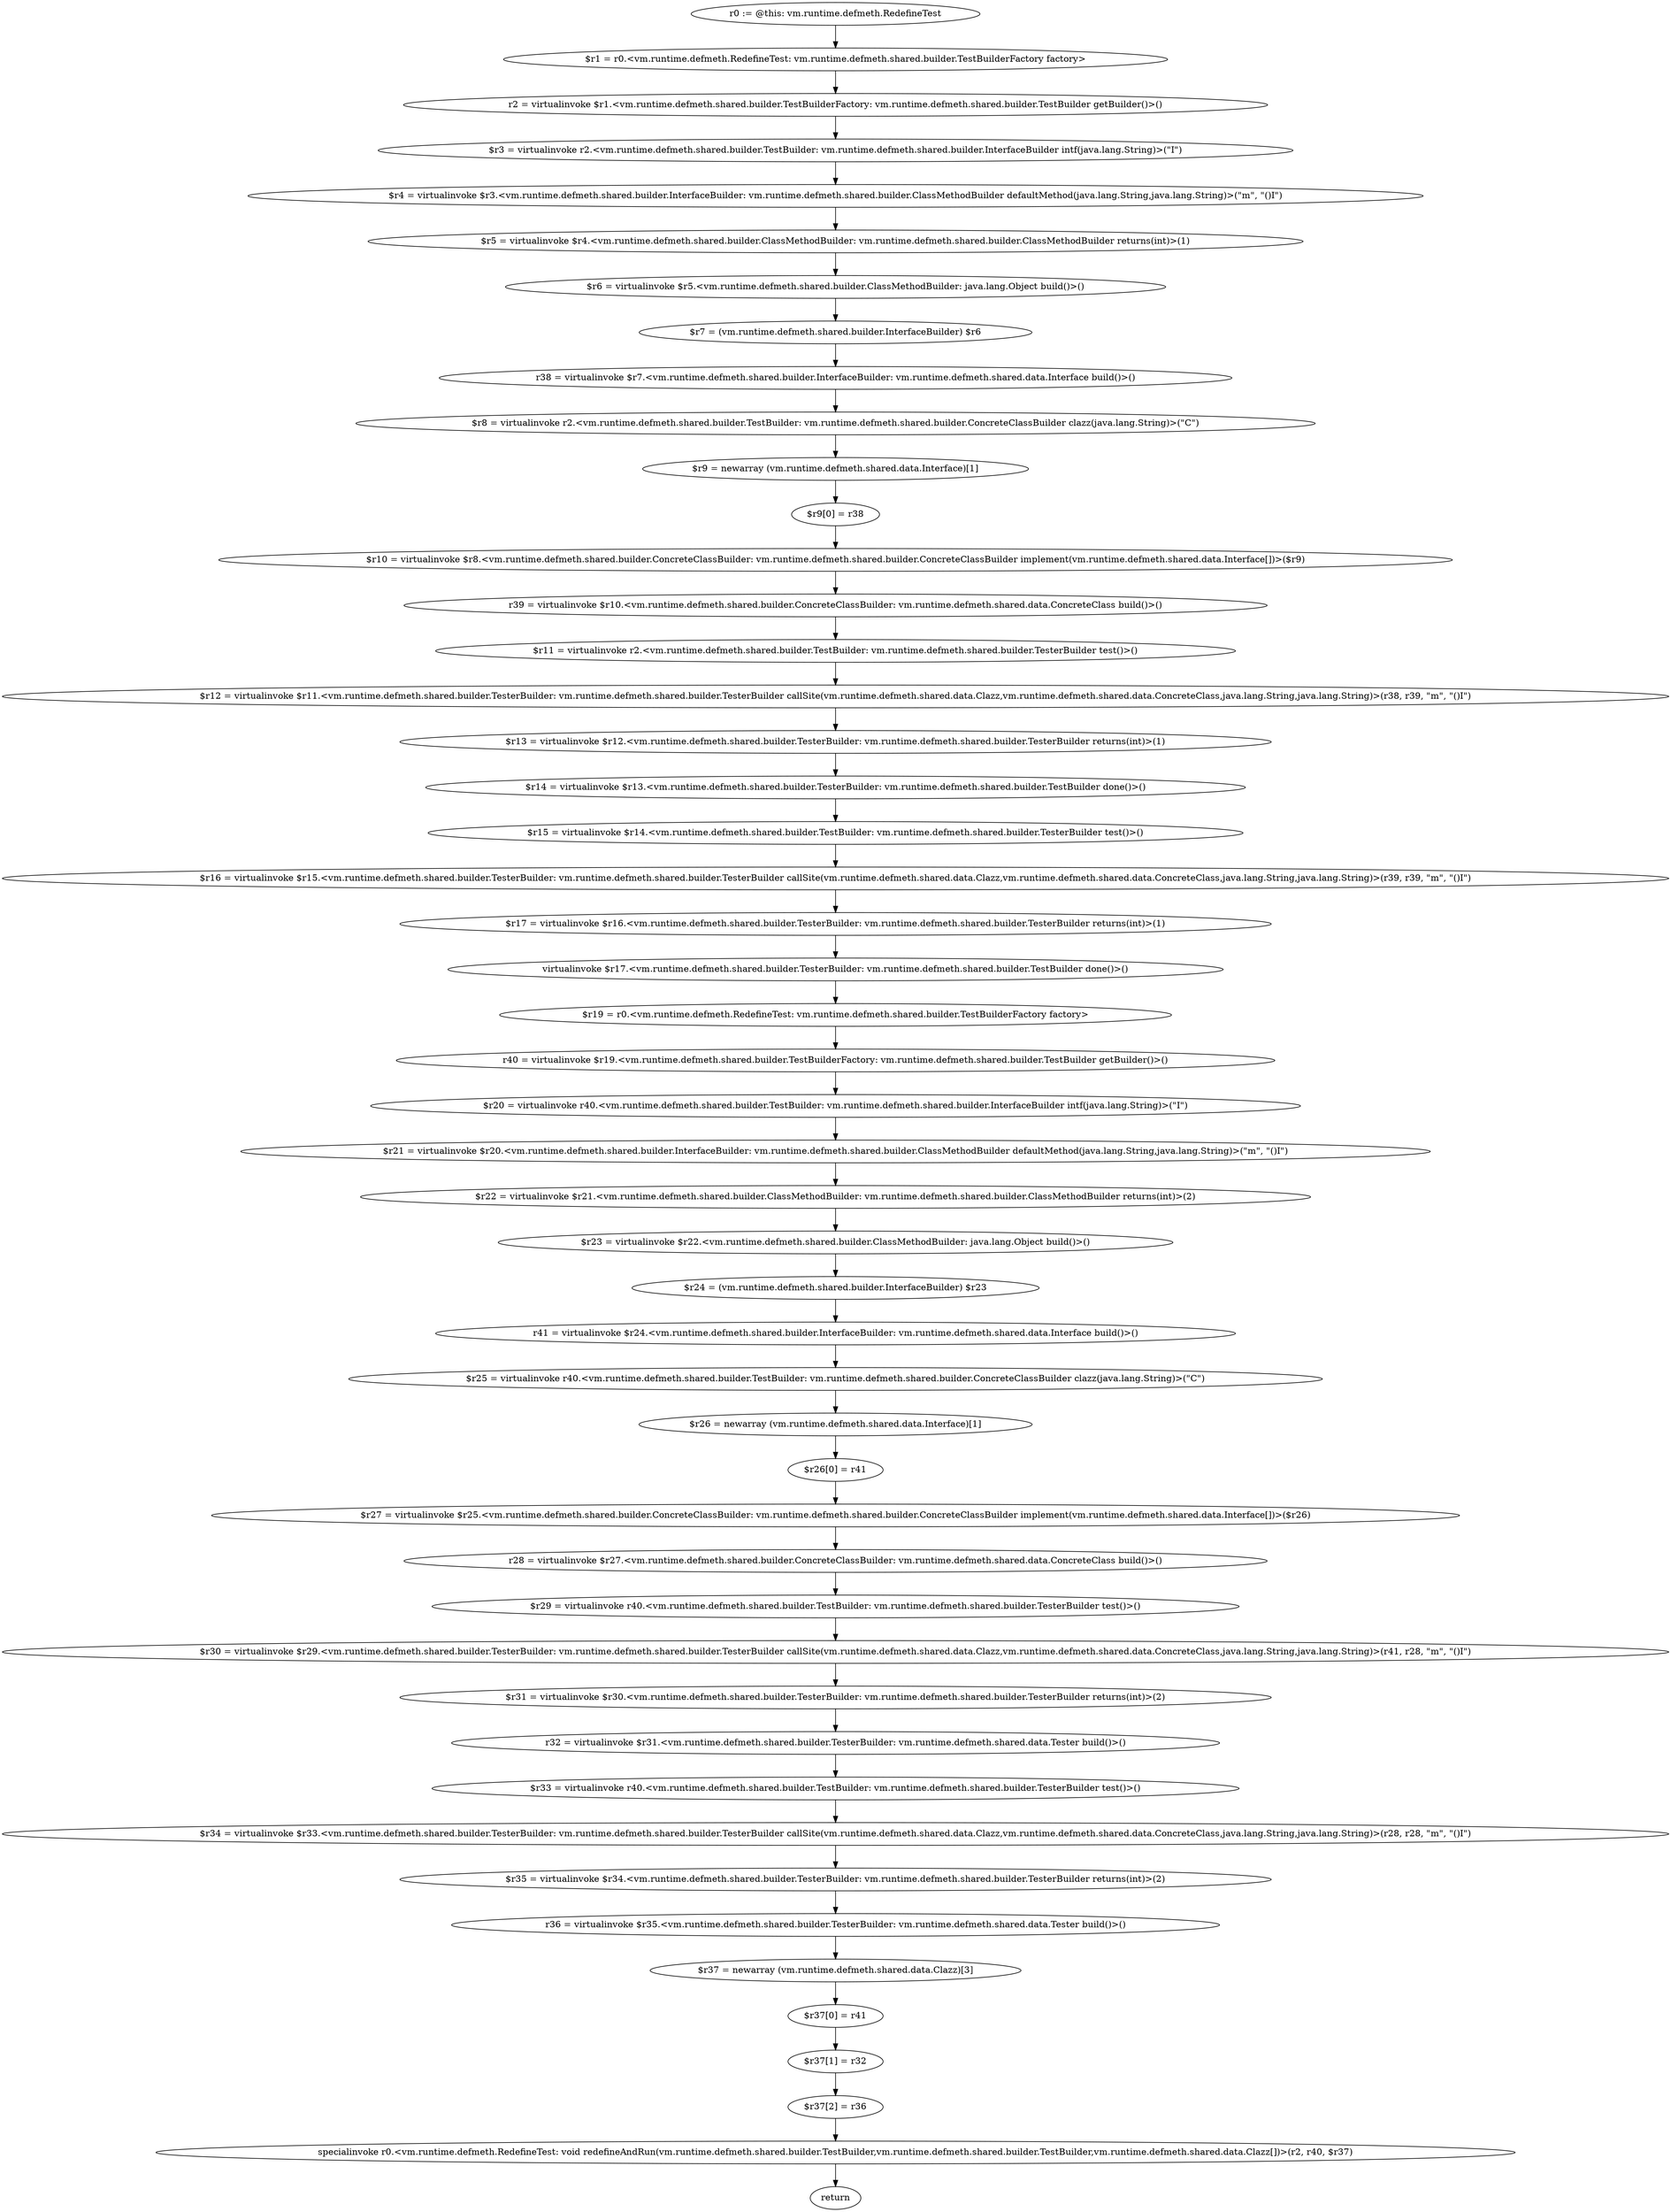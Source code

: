 digraph "unitGraph" {
    "r0 := @this: vm.runtime.defmeth.RedefineTest"
    "$r1 = r0.<vm.runtime.defmeth.RedefineTest: vm.runtime.defmeth.shared.builder.TestBuilderFactory factory>"
    "r2 = virtualinvoke $r1.<vm.runtime.defmeth.shared.builder.TestBuilderFactory: vm.runtime.defmeth.shared.builder.TestBuilder getBuilder()>()"
    "$r3 = virtualinvoke r2.<vm.runtime.defmeth.shared.builder.TestBuilder: vm.runtime.defmeth.shared.builder.InterfaceBuilder intf(java.lang.String)>(\"I\")"
    "$r4 = virtualinvoke $r3.<vm.runtime.defmeth.shared.builder.InterfaceBuilder: vm.runtime.defmeth.shared.builder.ClassMethodBuilder defaultMethod(java.lang.String,java.lang.String)>(\"m\", \"()I\")"
    "$r5 = virtualinvoke $r4.<vm.runtime.defmeth.shared.builder.ClassMethodBuilder: vm.runtime.defmeth.shared.builder.ClassMethodBuilder returns(int)>(1)"
    "$r6 = virtualinvoke $r5.<vm.runtime.defmeth.shared.builder.ClassMethodBuilder: java.lang.Object build()>()"
    "$r7 = (vm.runtime.defmeth.shared.builder.InterfaceBuilder) $r6"
    "r38 = virtualinvoke $r7.<vm.runtime.defmeth.shared.builder.InterfaceBuilder: vm.runtime.defmeth.shared.data.Interface build()>()"
    "$r8 = virtualinvoke r2.<vm.runtime.defmeth.shared.builder.TestBuilder: vm.runtime.defmeth.shared.builder.ConcreteClassBuilder clazz(java.lang.String)>(\"C\")"
    "$r9 = newarray (vm.runtime.defmeth.shared.data.Interface)[1]"
    "$r9[0] = r38"
    "$r10 = virtualinvoke $r8.<vm.runtime.defmeth.shared.builder.ConcreteClassBuilder: vm.runtime.defmeth.shared.builder.ConcreteClassBuilder implement(vm.runtime.defmeth.shared.data.Interface[])>($r9)"
    "r39 = virtualinvoke $r10.<vm.runtime.defmeth.shared.builder.ConcreteClassBuilder: vm.runtime.defmeth.shared.data.ConcreteClass build()>()"
    "$r11 = virtualinvoke r2.<vm.runtime.defmeth.shared.builder.TestBuilder: vm.runtime.defmeth.shared.builder.TesterBuilder test()>()"
    "$r12 = virtualinvoke $r11.<vm.runtime.defmeth.shared.builder.TesterBuilder: vm.runtime.defmeth.shared.builder.TesterBuilder callSite(vm.runtime.defmeth.shared.data.Clazz,vm.runtime.defmeth.shared.data.ConcreteClass,java.lang.String,java.lang.String)>(r38, r39, \"m\", \"()I\")"
    "$r13 = virtualinvoke $r12.<vm.runtime.defmeth.shared.builder.TesterBuilder: vm.runtime.defmeth.shared.builder.TesterBuilder returns(int)>(1)"
    "$r14 = virtualinvoke $r13.<vm.runtime.defmeth.shared.builder.TesterBuilder: vm.runtime.defmeth.shared.builder.TestBuilder done()>()"
    "$r15 = virtualinvoke $r14.<vm.runtime.defmeth.shared.builder.TestBuilder: vm.runtime.defmeth.shared.builder.TesterBuilder test()>()"
    "$r16 = virtualinvoke $r15.<vm.runtime.defmeth.shared.builder.TesterBuilder: vm.runtime.defmeth.shared.builder.TesterBuilder callSite(vm.runtime.defmeth.shared.data.Clazz,vm.runtime.defmeth.shared.data.ConcreteClass,java.lang.String,java.lang.String)>(r39, r39, \"m\", \"()I\")"
    "$r17 = virtualinvoke $r16.<vm.runtime.defmeth.shared.builder.TesterBuilder: vm.runtime.defmeth.shared.builder.TesterBuilder returns(int)>(1)"
    "virtualinvoke $r17.<vm.runtime.defmeth.shared.builder.TesterBuilder: vm.runtime.defmeth.shared.builder.TestBuilder done()>()"
    "$r19 = r0.<vm.runtime.defmeth.RedefineTest: vm.runtime.defmeth.shared.builder.TestBuilderFactory factory>"
    "r40 = virtualinvoke $r19.<vm.runtime.defmeth.shared.builder.TestBuilderFactory: vm.runtime.defmeth.shared.builder.TestBuilder getBuilder()>()"
    "$r20 = virtualinvoke r40.<vm.runtime.defmeth.shared.builder.TestBuilder: vm.runtime.defmeth.shared.builder.InterfaceBuilder intf(java.lang.String)>(\"I\")"
    "$r21 = virtualinvoke $r20.<vm.runtime.defmeth.shared.builder.InterfaceBuilder: vm.runtime.defmeth.shared.builder.ClassMethodBuilder defaultMethod(java.lang.String,java.lang.String)>(\"m\", \"()I\")"
    "$r22 = virtualinvoke $r21.<vm.runtime.defmeth.shared.builder.ClassMethodBuilder: vm.runtime.defmeth.shared.builder.ClassMethodBuilder returns(int)>(2)"
    "$r23 = virtualinvoke $r22.<vm.runtime.defmeth.shared.builder.ClassMethodBuilder: java.lang.Object build()>()"
    "$r24 = (vm.runtime.defmeth.shared.builder.InterfaceBuilder) $r23"
    "r41 = virtualinvoke $r24.<vm.runtime.defmeth.shared.builder.InterfaceBuilder: vm.runtime.defmeth.shared.data.Interface build()>()"
    "$r25 = virtualinvoke r40.<vm.runtime.defmeth.shared.builder.TestBuilder: vm.runtime.defmeth.shared.builder.ConcreteClassBuilder clazz(java.lang.String)>(\"C\")"
    "$r26 = newarray (vm.runtime.defmeth.shared.data.Interface)[1]"
    "$r26[0] = r41"
    "$r27 = virtualinvoke $r25.<vm.runtime.defmeth.shared.builder.ConcreteClassBuilder: vm.runtime.defmeth.shared.builder.ConcreteClassBuilder implement(vm.runtime.defmeth.shared.data.Interface[])>($r26)"
    "r28 = virtualinvoke $r27.<vm.runtime.defmeth.shared.builder.ConcreteClassBuilder: vm.runtime.defmeth.shared.data.ConcreteClass build()>()"
    "$r29 = virtualinvoke r40.<vm.runtime.defmeth.shared.builder.TestBuilder: vm.runtime.defmeth.shared.builder.TesterBuilder test()>()"
    "$r30 = virtualinvoke $r29.<vm.runtime.defmeth.shared.builder.TesterBuilder: vm.runtime.defmeth.shared.builder.TesterBuilder callSite(vm.runtime.defmeth.shared.data.Clazz,vm.runtime.defmeth.shared.data.ConcreteClass,java.lang.String,java.lang.String)>(r41, r28, \"m\", \"()I\")"
    "$r31 = virtualinvoke $r30.<vm.runtime.defmeth.shared.builder.TesterBuilder: vm.runtime.defmeth.shared.builder.TesterBuilder returns(int)>(2)"
    "r32 = virtualinvoke $r31.<vm.runtime.defmeth.shared.builder.TesterBuilder: vm.runtime.defmeth.shared.data.Tester build()>()"
    "$r33 = virtualinvoke r40.<vm.runtime.defmeth.shared.builder.TestBuilder: vm.runtime.defmeth.shared.builder.TesterBuilder test()>()"
    "$r34 = virtualinvoke $r33.<vm.runtime.defmeth.shared.builder.TesterBuilder: vm.runtime.defmeth.shared.builder.TesterBuilder callSite(vm.runtime.defmeth.shared.data.Clazz,vm.runtime.defmeth.shared.data.ConcreteClass,java.lang.String,java.lang.String)>(r28, r28, \"m\", \"()I\")"
    "$r35 = virtualinvoke $r34.<vm.runtime.defmeth.shared.builder.TesterBuilder: vm.runtime.defmeth.shared.builder.TesterBuilder returns(int)>(2)"
    "r36 = virtualinvoke $r35.<vm.runtime.defmeth.shared.builder.TesterBuilder: vm.runtime.defmeth.shared.data.Tester build()>()"
    "$r37 = newarray (vm.runtime.defmeth.shared.data.Clazz)[3]"
    "$r37[0] = r41"
    "$r37[1] = r32"
    "$r37[2] = r36"
    "specialinvoke r0.<vm.runtime.defmeth.RedefineTest: void redefineAndRun(vm.runtime.defmeth.shared.builder.TestBuilder,vm.runtime.defmeth.shared.builder.TestBuilder,vm.runtime.defmeth.shared.data.Clazz[])>(r2, r40, $r37)"
    "return"
    "r0 := @this: vm.runtime.defmeth.RedefineTest"->"$r1 = r0.<vm.runtime.defmeth.RedefineTest: vm.runtime.defmeth.shared.builder.TestBuilderFactory factory>";
    "$r1 = r0.<vm.runtime.defmeth.RedefineTest: vm.runtime.defmeth.shared.builder.TestBuilderFactory factory>"->"r2 = virtualinvoke $r1.<vm.runtime.defmeth.shared.builder.TestBuilderFactory: vm.runtime.defmeth.shared.builder.TestBuilder getBuilder()>()";
    "r2 = virtualinvoke $r1.<vm.runtime.defmeth.shared.builder.TestBuilderFactory: vm.runtime.defmeth.shared.builder.TestBuilder getBuilder()>()"->"$r3 = virtualinvoke r2.<vm.runtime.defmeth.shared.builder.TestBuilder: vm.runtime.defmeth.shared.builder.InterfaceBuilder intf(java.lang.String)>(\"I\")";
    "$r3 = virtualinvoke r2.<vm.runtime.defmeth.shared.builder.TestBuilder: vm.runtime.defmeth.shared.builder.InterfaceBuilder intf(java.lang.String)>(\"I\")"->"$r4 = virtualinvoke $r3.<vm.runtime.defmeth.shared.builder.InterfaceBuilder: vm.runtime.defmeth.shared.builder.ClassMethodBuilder defaultMethod(java.lang.String,java.lang.String)>(\"m\", \"()I\")";
    "$r4 = virtualinvoke $r3.<vm.runtime.defmeth.shared.builder.InterfaceBuilder: vm.runtime.defmeth.shared.builder.ClassMethodBuilder defaultMethod(java.lang.String,java.lang.String)>(\"m\", \"()I\")"->"$r5 = virtualinvoke $r4.<vm.runtime.defmeth.shared.builder.ClassMethodBuilder: vm.runtime.defmeth.shared.builder.ClassMethodBuilder returns(int)>(1)";
    "$r5 = virtualinvoke $r4.<vm.runtime.defmeth.shared.builder.ClassMethodBuilder: vm.runtime.defmeth.shared.builder.ClassMethodBuilder returns(int)>(1)"->"$r6 = virtualinvoke $r5.<vm.runtime.defmeth.shared.builder.ClassMethodBuilder: java.lang.Object build()>()";
    "$r6 = virtualinvoke $r5.<vm.runtime.defmeth.shared.builder.ClassMethodBuilder: java.lang.Object build()>()"->"$r7 = (vm.runtime.defmeth.shared.builder.InterfaceBuilder) $r6";
    "$r7 = (vm.runtime.defmeth.shared.builder.InterfaceBuilder) $r6"->"r38 = virtualinvoke $r7.<vm.runtime.defmeth.shared.builder.InterfaceBuilder: vm.runtime.defmeth.shared.data.Interface build()>()";
    "r38 = virtualinvoke $r7.<vm.runtime.defmeth.shared.builder.InterfaceBuilder: vm.runtime.defmeth.shared.data.Interface build()>()"->"$r8 = virtualinvoke r2.<vm.runtime.defmeth.shared.builder.TestBuilder: vm.runtime.defmeth.shared.builder.ConcreteClassBuilder clazz(java.lang.String)>(\"C\")";
    "$r8 = virtualinvoke r2.<vm.runtime.defmeth.shared.builder.TestBuilder: vm.runtime.defmeth.shared.builder.ConcreteClassBuilder clazz(java.lang.String)>(\"C\")"->"$r9 = newarray (vm.runtime.defmeth.shared.data.Interface)[1]";
    "$r9 = newarray (vm.runtime.defmeth.shared.data.Interface)[1]"->"$r9[0] = r38";
    "$r9[0] = r38"->"$r10 = virtualinvoke $r8.<vm.runtime.defmeth.shared.builder.ConcreteClassBuilder: vm.runtime.defmeth.shared.builder.ConcreteClassBuilder implement(vm.runtime.defmeth.shared.data.Interface[])>($r9)";
    "$r10 = virtualinvoke $r8.<vm.runtime.defmeth.shared.builder.ConcreteClassBuilder: vm.runtime.defmeth.shared.builder.ConcreteClassBuilder implement(vm.runtime.defmeth.shared.data.Interface[])>($r9)"->"r39 = virtualinvoke $r10.<vm.runtime.defmeth.shared.builder.ConcreteClassBuilder: vm.runtime.defmeth.shared.data.ConcreteClass build()>()";
    "r39 = virtualinvoke $r10.<vm.runtime.defmeth.shared.builder.ConcreteClassBuilder: vm.runtime.defmeth.shared.data.ConcreteClass build()>()"->"$r11 = virtualinvoke r2.<vm.runtime.defmeth.shared.builder.TestBuilder: vm.runtime.defmeth.shared.builder.TesterBuilder test()>()";
    "$r11 = virtualinvoke r2.<vm.runtime.defmeth.shared.builder.TestBuilder: vm.runtime.defmeth.shared.builder.TesterBuilder test()>()"->"$r12 = virtualinvoke $r11.<vm.runtime.defmeth.shared.builder.TesterBuilder: vm.runtime.defmeth.shared.builder.TesterBuilder callSite(vm.runtime.defmeth.shared.data.Clazz,vm.runtime.defmeth.shared.data.ConcreteClass,java.lang.String,java.lang.String)>(r38, r39, \"m\", \"()I\")";
    "$r12 = virtualinvoke $r11.<vm.runtime.defmeth.shared.builder.TesterBuilder: vm.runtime.defmeth.shared.builder.TesterBuilder callSite(vm.runtime.defmeth.shared.data.Clazz,vm.runtime.defmeth.shared.data.ConcreteClass,java.lang.String,java.lang.String)>(r38, r39, \"m\", \"()I\")"->"$r13 = virtualinvoke $r12.<vm.runtime.defmeth.shared.builder.TesterBuilder: vm.runtime.defmeth.shared.builder.TesterBuilder returns(int)>(1)";
    "$r13 = virtualinvoke $r12.<vm.runtime.defmeth.shared.builder.TesterBuilder: vm.runtime.defmeth.shared.builder.TesterBuilder returns(int)>(1)"->"$r14 = virtualinvoke $r13.<vm.runtime.defmeth.shared.builder.TesterBuilder: vm.runtime.defmeth.shared.builder.TestBuilder done()>()";
    "$r14 = virtualinvoke $r13.<vm.runtime.defmeth.shared.builder.TesterBuilder: vm.runtime.defmeth.shared.builder.TestBuilder done()>()"->"$r15 = virtualinvoke $r14.<vm.runtime.defmeth.shared.builder.TestBuilder: vm.runtime.defmeth.shared.builder.TesterBuilder test()>()";
    "$r15 = virtualinvoke $r14.<vm.runtime.defmeth.shared.builder.TestBuilder: vm.runtime.defmeth.shared.builder.TesterBuilder test()>()"->"$r16 = virtualinvoke $r15.<vm.runtime.defmeth.shared.builder.TesterBuilder: vm.runtime.defmeth.shared.builder.TesterBuilder callSite(vm.runtime.defmeth.shared.data.Clazz,vm.runtime.defmeth.shared.data.ConcreteClass,java.lang.String,java.lang.String)>(r39, r39, \"m\", \"()I\")";
    "$r16 = virtualinvoke $r15.<vm.runtime.defmeth.shared.builder.TesterBuilder: vm.runtime.defmeth.shared.builder.TesterBuilder callSite(vm.runtime.defmeth.shared.data.Clazz,vm.runtime.defmeth.shared.data.ConcreteClass,java.lang.String,java.lang.String)>(r39, r39, \"m\", \"()I\")"->"$r17 = virtualinvoke $r16.<vm.runtime.defmeth.shared.builder.TesterBuilder: vm.runtime.defmeth.shared.builder.TesterBuilder returns(int)>(1)";
    "$r17 = virtualinvoke $r16.<vm.runtime.defmeth.shared.builder.TesterBuilder: vm.runtime.defmeth.shared.builder.TesterBuilder returns(int)>(1)"->"virtualinvoke $r17.<vm.runtime.defmeth.shared.builder.TesterBuilder: vm.runtime.defmeth.shared.builder.TestBuilder done()>()";
    "virtualinvoke $r17.<vm.runtime.defmeth.shared.builder.TesterBuilder: vm.runtime.defmeth.shared.builder.TestBuilder done()>()"->"$r19 = r0.<vm.runtime.defmeth.RedefineTest: vm.runtime.defmeth.shared.builder.TestBuilderFactory factory>";
    "$r19 = r0.<vm.runtime.defmeth.RedefineTest: vm.runtime.defmeth.shared.builder.TestBuilderFactory factory>"->"r40 = virtualinvoke $r19.<vm.runtime.defmeth.shared.builder.TestBuilderFactory: vm.runtime.defmeth.shared.builder.TestBuilder getBuilder()>()";
    "r40 = virtualinvoke $r19.<vm.runtime.defmeth.shared.builder.TestBuilderFactory: vm.runtime.defmeth.shared.builder.TestBuilder getBuilder()>()"->"$r20 = virtualinvoke r40.<vm.runtime.defmeth.shared.builder.TestBuilder: vm.runtime.defmeth.shared.builder.InterfaceBuilder intf(java.lang.String)>(\"I\")";
    "$r20 = virtualinvoke r40.<vm.runtime.defmeth.shared.builder.TestBuilder: vm.runtime.defmeth.shared.builder.InterfaceBuilder intf(java.lang.String)>(\"I\")"->"$r21 = virtualinvoke $r20.<vm.runtime.defmeth.shared.builder.InterfaceBuilder: vm.runtime.defmeth.shared.builder.ClassMethodBuilder defaultMethod(java.lang.String,java.lang.String)>(\"m\", \"()I\")";
    "$r21 = virtualinvoke $r20.<vm.runtime.defmeth.shared.builder.InterfaceBuilder: vm.runtime.defmeth.shared.builder.ClassMethodBuilder defaultMethod(java.lang.String,java.lang.String)>(\"m\", \"()I\")"->"$r22 = virtualinvoke $r21.<vm.runtime.defmeth.shared.builder.ClassMethodBuilder: vm.runtime.defmeth.shared.builder.ClassMethodBuilder returns(int)>(2)";
    "$r22 = virtualinvoke $r21.<vm.runtime.defmeth.shared.builder.ClassMethodBuilder: vm.runtime.defmeth.shared.builder.ClassMethodBuilder returns(int)>(2)"->"$r23 = virtualinvoke $r22.<vm.runtime.defmeth.shared.builder.ClassMethodBuilder: java.lang.Object build()>()";
    "$r23 = virtualinvoke $r22.<vm.runtime.defmeth.shared.builder.ClassMethodBuilder: java.lang.Object build()>()"->"$r24 = (vm.runtime.defmeth.shared.builder.InterfaceBuilder) $r23";
    "$r24 = (vm.runtime.defmeth.shared.builder.InterfaceBuilder) $r23"->"r41 = virtualinvoke $r24.<vm.runtime.defmeth.shared.builder.InterfaceBuilder: vm.runtime.defmeth.shared.data.Interface build()>()";
    "r41 = virtualinvoke $r24.<vm.runtime.defmeth.shared.builder.InterfaceBuilder: vm.runtime.defmeth.shared.data.Interface build()>()"->"$r25 = virtualinvoke r40.<vm.runtime.defmeth.shared.builder.TestBuilder: vm.runtime.defmeth.shared.builder.ConcreteClassBuilder clazz(java.lang.String)>(\"C\")";
    "$r25 = virtualinvoke r40.<vm.runtime.defmeth.shared.builder.TestBuilder: vm.runtime.defmeth.shared.builder.ConcreteClassBuilder clazz(java.lang.String)>(\"C\")"->"$r26 = newarray (vm.runtime.defmeth.shared.data.Interface)[1]";
    "$r26 = newarray (vm.runtime.defmeth.shared.data.Interface)[1]"->"$r26[0] = r41";
    "$r26[0] = r41"->"$r27 = virtualinvoke $r25.<vm.runtime.defmeth.shared.builder.ConcreteClassBuilder: vm.runtime.defmeth.shared.builder.ConcreteClassBuilder implement(vm.runtime.defmeth.shared.data.Interface[])>($r26)";
    "$r27 = virtualinvoke $r25.<vm.runtime.defmeth.shared.builder.ConcreteClassBuilder: vm.runtime.defmeth.shared.builder.ConcreteClassBuilder implement(vm.runtime.defmeth.shared.data.Interface[])>($r26)"->"r28 = virtualinvoke $r27.<vm.runtime.defmeth.shared.builder.ConcreteClassBuilder: vm.runtime.defmeth.shared.data.ConcreteClass build()>()";
    "r28 = virtualinvoke $r27.<vm.runtime.defmeth.shared.builder.ConcreteClassBuilder: vm.runtime.defmeth.shared.data.ConcreteClass build()>()"->"$r29 = virtualinvoke r40.<vm.runtime.defmeth.shared.builder.TestBuilder: vm.runtime.defmeth.shared.builder.TesterBuilder test()>()";
    "$r29 = virtualinvoke r40.<vm.runtime.defmeth.shared.builder.TestBuilder: vm.runtime.defmeth.shared.builder.TesterBuilder test()>()"->"$r30 = virtualinvoke $r29.<vm.runtime.defmeth.shared.builder.TesterBuilder: vm.runtime.defmeth.shared.builder.TesterBuilder callSite(vm.runtime.defmeth.shared.data.Clazz,vm.runtime.defmeth.shared.data.ConcreteClass,java.lang.String,java.lang.String)>(r41, r28, \"m\", \"()I\")";
    "$r30 = virtualinvoke $r29.<vm.runtime.defmeth.shared.builder.TesterBuilder: vm.runtime.defmeth.shared.builder.TesterBuilder callSite(vm.runtime.defmeth.shared.data.Clazz,vm.runtime.defmeth.shared.data.ConcreteClass,java.lang.String,java.lang.String)>(r41, r28, \"m\", \"()I\")"->"$r31 = virtualinvoke $r30.<vm.runtime.defmeth.shared.builder.TesterBuilder: vm.runtime.defmeth.shared.builder.TesterBuilder returns(int)>(2)";
    "$r31 = virtualinvoke $r30.<vm.runtime.defmeth.shared.builder.TesterBuilder: vm.runtime.defmeth.shared.builder.TesterBuilder returns(int)>(2)"->"r32 = virtualinvoke $r31.<vm.runtime.defmeth.shared.builder.TesterBuilder: vm.runtime.defmeth.shared.data.Tester build()>()";
    "r32 = virtualinvoke $r31.<vm.runtime.defmeth.shared.builder.TesterBuilder: vm.runtime.defmeth.shared.data.Tester build()>()"->"$r33 = virtualinvoke r40.<vm.runtime.defmeth.shared.builder.TestBuilder: vm.runtime.defmeth.shared.builder.TesterBuilder test()>()";
    "$r33 = virtualinvoke r40.<vm.runtime.defmeth.shared.builder.TestBuilder: vm.runtime.defmeth.shared.builder.TesterBuilder test()>()"->"$r34 = virtualinvoke $r33.<vm.runtime.defmeth.shared.builder.TesterBuilder: vm.runtime.defmeth.shared.builder.TesterBuilder callSite(vm.runtime.defmeth.shared.data.Clazz,vm.runtime.defmeth.shared.data.ConcreteClass,java.lang.String,java.lang.String)>(r28, r28, \"m\", \"()I\")";
    "$r34 = virtualinvoke $r33.<vm.runtime.defmeth.shared.builder.TesterBuilder: vm.runtime.defmeth.shared.builder.TesterBuilder callSite(vm.runtime.defmeth.shared.data.Clazz,vm.runtime.defmeth.shared.data.ConcreteClass,java.lang.String,java.lang.String)>(r28, r28, \"m\", \"()I\")"->"$r35 = virtualinvoke $r34.<vm.runtime.defmeth.shared.builder.TesterBuilder: vm.runtime.defmeth.shared.builder.TesterBuilder returns(int)>(2)";
    "$r35 = virtualinvoke $r34.<vm.runtime.defmeth.shared.builder.TesterBuilder: vm.runtime.defmeth.shared.builder.TesterBuilder returns(int)>(2)"->"r36 = virtualinvoke $r35.<vm.runtime.defmeth.shared.builder.TesterBuilder: vm.runtime.defmeth.shared.data.Tester build()>()";
    "r36 = virtualinvoke $r35.<vm.runtime.defmeth.shared.builder.TesterBuilder: vm.runtime.defmeth.shared.data.Tester build()>()"->"$r37 = newarray (vm.runtime.defmeth.shared.data.Clazz)[3]";
    "$r37 = newarray (vm.runtime.defmeth.shared.data.Clazz)[3]"->"$r37[0] = r41";
    "$r37[0] = r41"->"$r37[1] = r32";
    "$r37[1] = r32"->"$r37[2] = r36";
    "$r37[2] = r36"->"specialinvoke r0.<vm.runtime.defmeth.RedefineTest: void redefineAndRun(vm.runtime.defmeth.shared.builder.TestBuilder,vm.runtime.defmeth.shared.builder.TestBuilder,vm.runtime.defmeth.shared.data.Clazz[])>(r2, r40, $r37)";
    "specialinvoke r0.<vm.runtime.defmeth.RedefineTest: void redefineAndRun(vm.runtime.defmeth.shared.builder.TestBuilder,vm.runtime.defmeth.shared.builder.TestBuilder,vm.runtime.defmeth.shared.data.Clazz[])>(r2, r40, $r37)"->"return";
}
